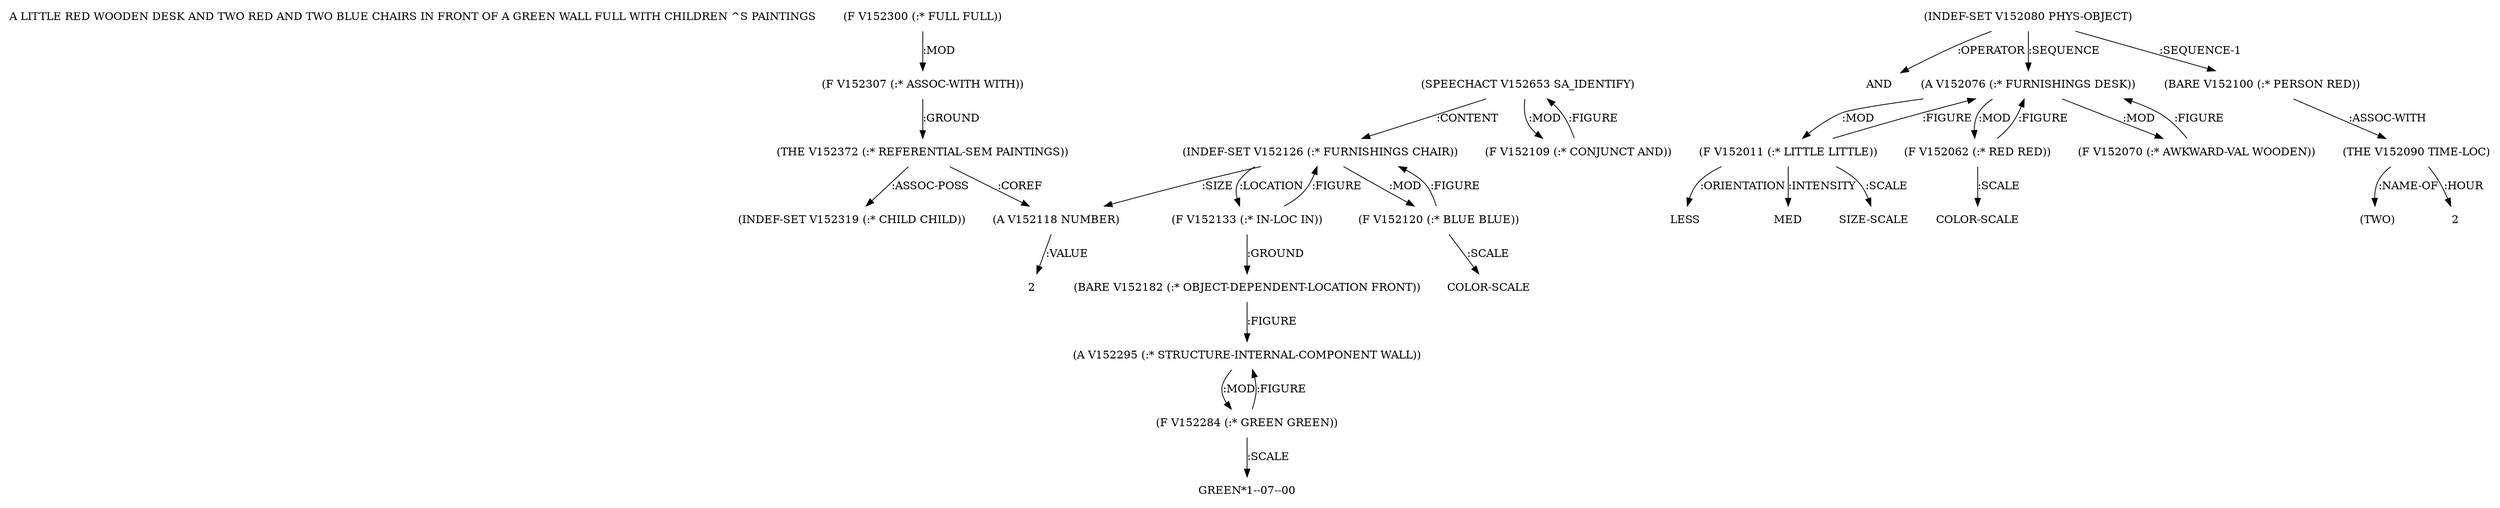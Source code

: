digraph Terms {
  node [shape=none]
  "A LITTLE RED WOODEN DESK AND TWO RED AND TWO BLUE CHAIRS IN FRONT OF A GREEN WALL FULL WITH CHILDREN ^S PAINTINGS"
  "V152300" [label="(F V152300 (:* FULL FULL))"]
  "V152300" -> "V152307" [label=":MOD"]
  "V152307" [label="(F V152307 (:* ASSOC-WITH WITH))"]
  "V152307" -> "V152372" [label=":GROUND"]
  "V152372" [label="(THE V152372 (:* REFERENTIAL-SEM PAINTINGS))"]
  "V152372" -> "V152319" [label=":ASSOC-POSS"]
  "V152372" -> "V152118" [label=":COREF"]
  "V152319" [label="(INDEF-SET V152319 (:* CHILD CHILD))"]
  "V152653" [label="(SPEECHACT V152653 SA_IDENTIFY)"]
  "V152653" -> "V152126" [label=":CONTENT"]
  "V152653" -> "V152109" [label=":MOD"]
  "V152109" [label="(F V152109 (:* CONJUNCT AND))"]
  "V152109" -> "V152653" [label=":FIGURE"]
  "V152126" [label="(INDEF-SET V152126 (:* FURNISHINGS CHAIR))"]
  "V152126" -> "V152118" [label=":SIZE"]
  "V152126" -> "V152133" [label=":LOCATION"]
  "V152126" -> "V152120" [label=":MOD"]
  "V152118" [label="(A V152118 NUMBER)"]
  "V152118" -> "NT162347" [label=":VALUE"]
  "NT162347" [label="2"]
  "V152120" [label="(F V152120 (:* BLUE BLUE))"]
  "V152120" -> "V152126" [label=":FIGURE"]
  "V152120" -> "NT162348" [label=":SCALE"]
  "NT162348" [label="COLOR-SCALE"]
  "V152133" [label="(F V152133 (:* IN-LOC IN))"]
  "V152133" -> "V152182" [label=":GROUND"]
  "V152133" -> "V152126" [label=":FIGURE"]
  "V152182" [label="(BARE V152182 (:* OBJECT-DEPENDENT-LOCATION FRONT))"]
  "V152182" -> "V152295" [label=":FIGURE"]
  "V152295" [label="(A V152295 (:* STRUCTURE-INTERNAL-COMPONENT WALL))"]
  "V152295" -> "V152284" [label=":MOD"]
  "V152284" [label="(F V152284 (:* GREEN GREEN))"]
  "V152284" -> "V152295" [label=":FIGURE"]
  "V152284" -> "NT162349" [label=":SCALE"]
  "NT162349" [label="GREEN*1--07--00"]
  "V152080" [label="(INDEF-SET V152080 PHYS-OBJECT)"]
  "V152080" -> "NT162350" [label=":OPERATOR"]
  "NT162350" [label="AND"]
  "V152080" -> "V152076" [label=":SEQUENCE"]
  "V152080" -> "V152100" [label=":SEQUENCE-1"]
  "V152076" [label="(A V152076 (:* FURNISHINGS DESK))"]
  "V152076" -> "V152011" [label=":MOD"]
  "V152076" -> "V152062" [label=":MOD"]
  "V152076" -> "V152070" [label=":MOD"]
  "V152011" [label="(F V152011 (:* LITTLE LITTLE))"]
  "V152011" -> "NT162351" [label=":ORIENTATION"]
  "NT162351" [label="LESS"]
  "V152011" -> "NT162352" [label=":INTENSITY"]
  "NT162352" [label="MED"]
  "V152011" -> "V152076" [label=":FIGURE"]
  "V152011" -> "NT162353" [label=":SCALE"]
  "NT162353" [label="SIZE-SCALE"]
  "V152062" [label="(F V152062 (:* RED RED))"]
  "V152062" -> "V152076" [label=":FIGURE"]
  "V152062" -> "NT162354" [label=":SCALE"]
  "NT162354" [label="COLOR-SCALE"]
  "V152070" [label="(F V152070 (:* AWKWARD-VAL WOODEN))"]
  "V152070" -> "V152076" [label=":FIGURE"]
  "V152100" [label="(BARE V152100 (:* PERSON RED))"]
  "V152100" -> "V152090" [label=":ASSOC-WITH"]
  "V152090" [label="(THE V152090 TIME-LOC)"]
  "V152090" -> "NT162355" [label=":NAME-OF"]
  "NT162355" [label="(TWO)"]
  "V152090" -> "NT162356" [label=":HOUR"]
  "NT162356" [label="2"]
}
